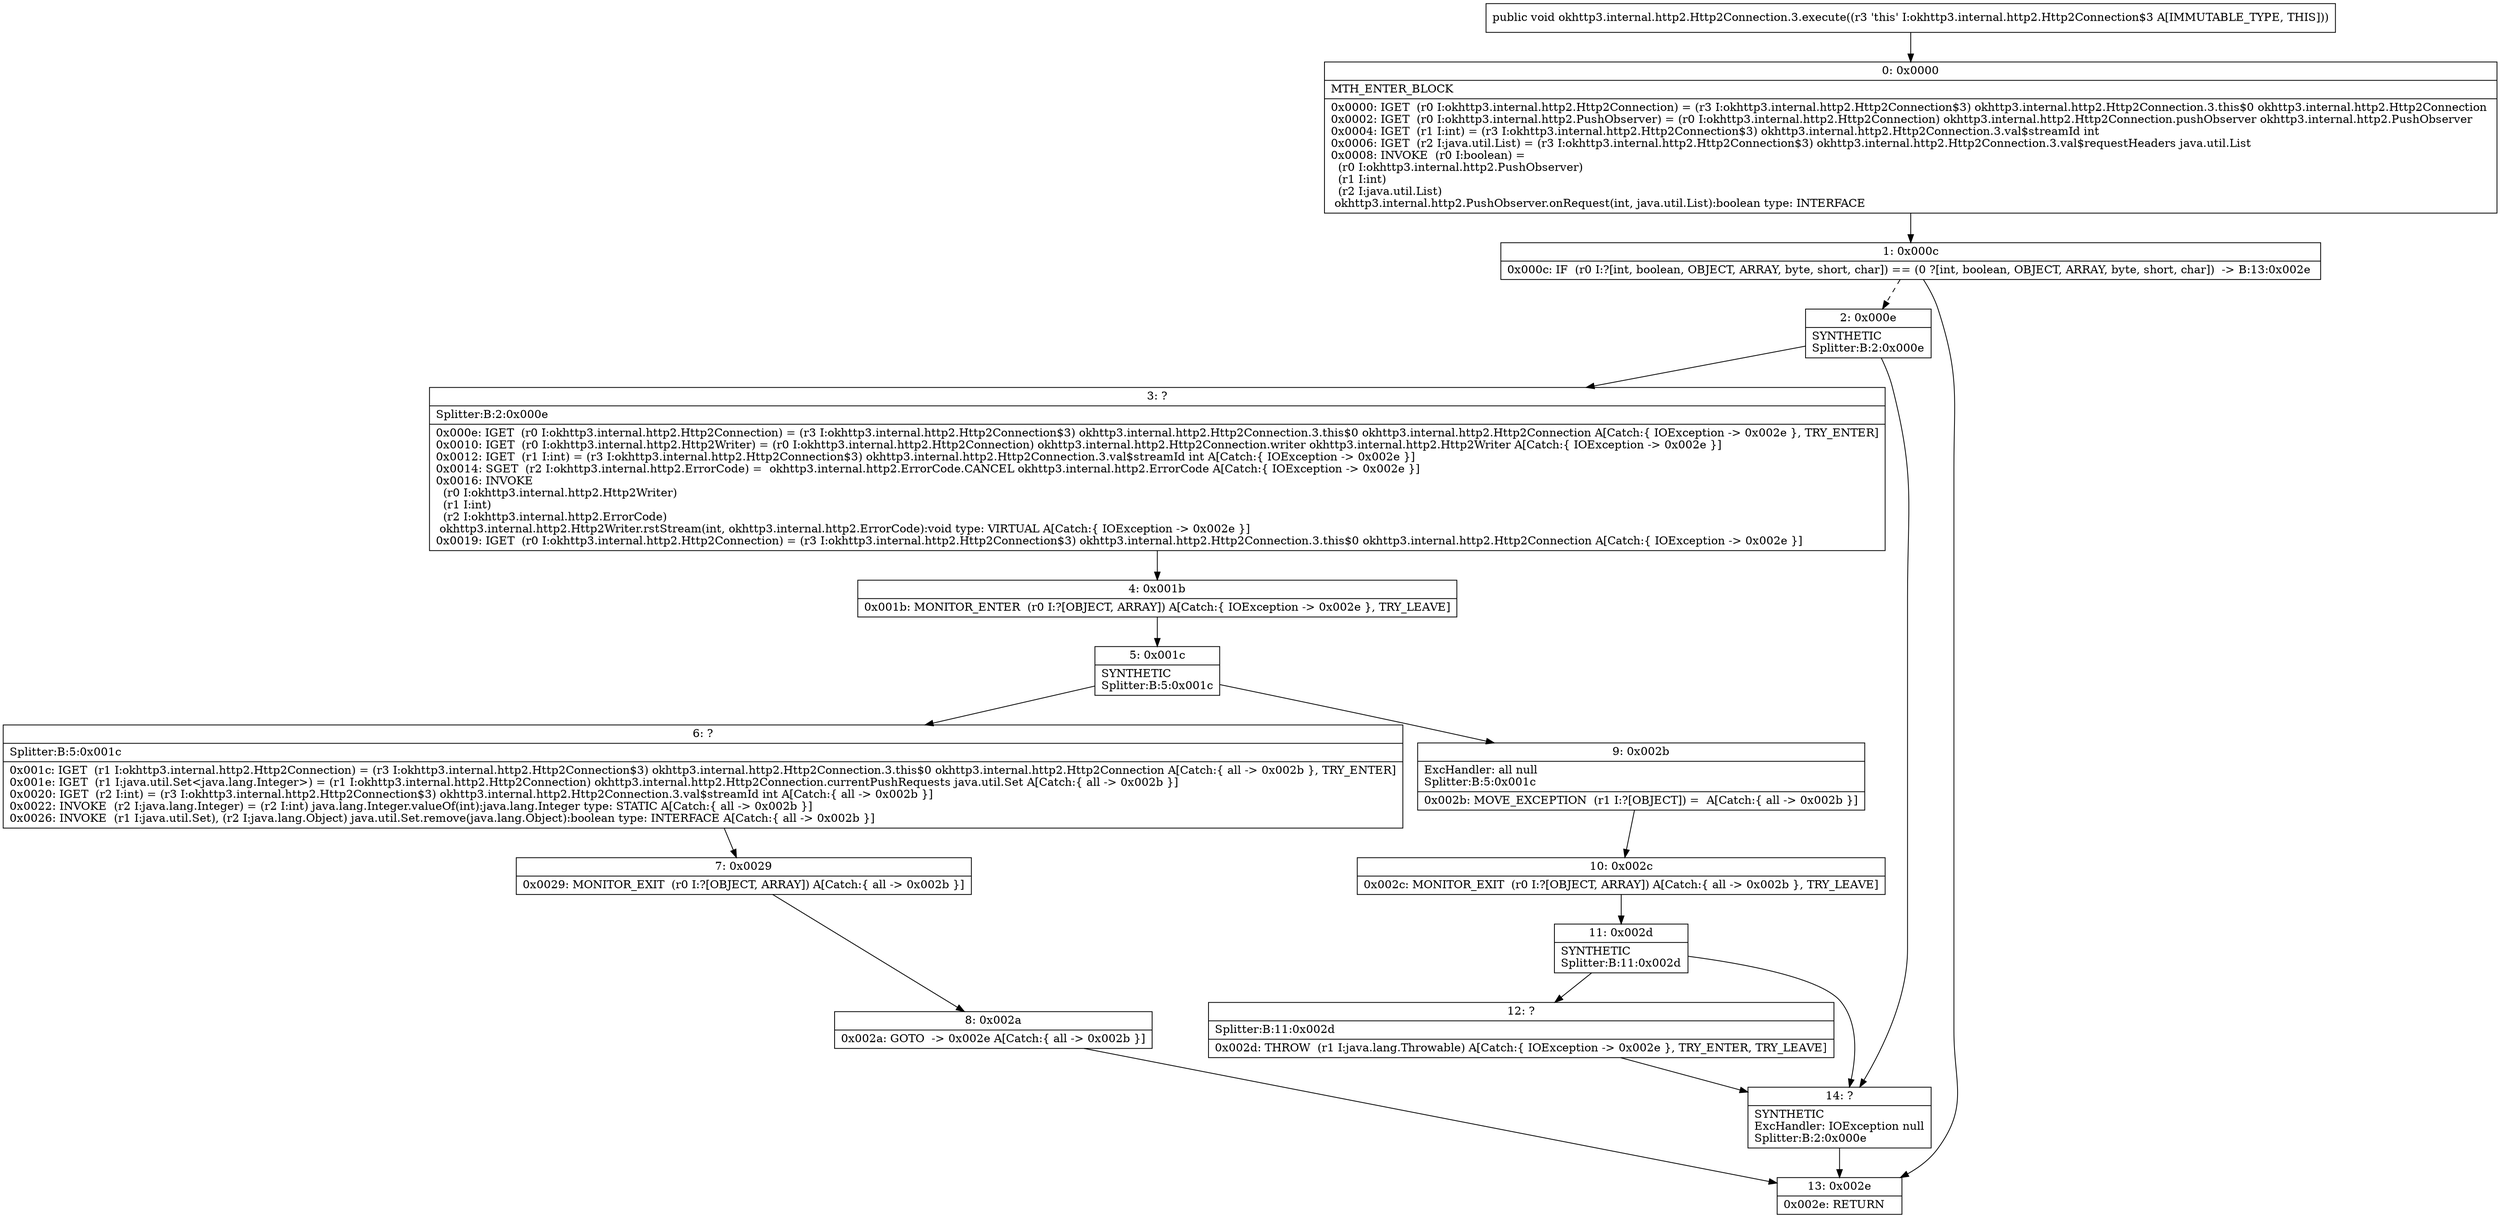 digraph "CFG forokhttp3.internal.http2.Http2Connection.3.execute()V" {
Node_0 [shape=record,label="{0\:\ 0x0000|MTH_ENTER_BLOCK\l|0x0000: IGET  (r0 I:okhttp3.internal.http2.Http2Connection) = (r3 I:okhttp3.internal.http2.Http2Connection$3) okhttp3.internal.http2.Http2Connection.3.this$0 okhttp3.internal.http2.Http2Connection \l0x0002: IGET  (r0 I:okhttp3.internal.http2.PushObserver) = (r0 I:okhttp3.internal.http2.Http2Connection) okhttp3.internal.http2.Http2Connection.pushObserver okhttp3.internal.http2.PushObserver \l0x0004: IGET  (r1 I:int) = (r3 I:okhttp3.internal.http2.Http2Connection$3) okhttp3.internal.http2.Http2Connection.3.val$streamId int \l0x0006: IGET  (r2 I:java.util.List) = (r3 I:okhttp3.internal.http2.Http2Connection$3) okhttp3.internal.http2.Http2Connection.3.val$requestHeaders java.util.List \l0x0008: INVOKE  (r0 I:boolean) = \l  (r0 I:okhttp3.internal.http2.PushObserver)\l  (r1 I:int)\l  (r2 I:java.util.List)\l okhttp3.internal.http2.PushObserver.onRequest(int, java.util.List):boolean type: INTERFACE \l}"];
Node_1 [shape=record,label="{1\:\ 0x000c|0x000c: IF  (r0 I:?[int, boolean, OBJECT, ARRAY, byte, short, char]) == (0 ?[int, boolean, OBJECT, ARRAY, byte, short, char])  \-\> B:13:0x002e \l}"];
Node_2 [shape=record,label="{2\:\ 0x000e|SYNTHETIC\lSplitter:B:2:0x000e\l}"];
Node_3 [shape=record,label="{3\:\ ?|Splitter:B:2:0x000e\l|0x000e: IGET  (r0 I:okhttp3.internal.http2.Http2Connection) = (r3 I:okhttp3.internal.http2.Http2Connection$3) okhttp3.internal.http2.Http2Connection.3.this$0 okhttp3.internal.http2.Http2Connection A[Catch:\{ IOException \-\> 0x002e \}, TRY_ENTER]\l0x0010: IGET  (r0 I:okhttp3.internal.http2.Http2Writer) = (r0 I:okhttp3.internal.http2.Http2Connection) okhttp3.internal.http2.Http2Connection.writer okhttp3.internal.http2.Http2Writer A[Catch:\{ IOException \-\> 0x002e \}]\l0x0012: IGET  (r1 I:int) = (r3 I:okhttp3.internal.http2.Http2Connection$3) okhttp3.internal.http2.Http2Connection.3.val$streamId int A[Catch:\{ IOException \-\> 0x002e \}]\l0x0014: SGET  (r2 I:okhttp3.internal.http2.ErrorCode) =  okhttp3.internal.http2.ErrorCode.CANCEL okhttp3.internal.http2.ErrorCode A[Catch:\{ IOException \-\> 0x002e \}]\l0x0016: INVOKE  \l  (r0 I:okhttp3.internal.http2.Http2Writer)\l  (r1 I:int)\l  (r2 I:okhttp3.internal.http2.ErrorCode)\l okhttp3.internal.http2.Http2Writer.rstStream(int, okhttp3.internal.http2.ErrorCode):void type: VIRTUAL A[Catch:\{ IOException \-\> 0x002e \}]\l0x0019: IGET  (r0 I:okhttp3.internal.http2.Http2Connection) = (r3 I:okhttp3.internal.http2.Http2Connection$3) okhttp3.internal.http2.Http2Connection.3.this$0 okhttp3.internal.http2.Http2Connection A[Catch:\{ IOException \-\> 0x002e \}]\l}"];
Node_4 [shape=record,label="{4\:\ 0x001b|0x001b: MONITOR_ENTER  (r0 I:?[OBJECT, ARRAY]) A[Catch:\{ IOException \-\> 0x002e \}, TRY_LEAVE]\l}"];
Node_5 [shape=record,label="{5\:\ 0x001c|SYNTHETIC\lSplitter:B:5:0x001c\l}"];
Node_6 [shape=record,label="{6\:\ ?|Splitter:B:5:0x001c\l|0x001c: IGET  (r1 I:okhttp3.internal.http2.Http2Connection) = (r3 I:okhttp3.internal.http2.Http2Connection$3) okhttp3.internal.http2.Http2Connection.3.this$0 okhttp3.internal.http2.Http2Connection A[Catch:\{ all \-\> 0x002b \}, TRY_ENTER]\l0x001e: IGET  (r1 I:java.util.Set\<java.lang.Integer\>) = (r1 I:okhttp3.internal.http2.Http2Connection) okhttp3.internal.http2.Http2Connection.currentPushRequests java.util.Set A[Catch:\{ all \-\> 0x002b \}]\l0x0020: IGET  (r2 I:int) = (r3 I:okhttp3.internal.http2.Http2Connection$3) okhttp3.internal.http2.Http2Connection.3.val$streamId int A[Catch:\{ all \-\> 0x002b \}]\l0x0022: INVOKE  (r2 I:java.lang.Integer) = (r2 I:int) java.lang.Integer.valueOf(int):java.lang.Integer type: STATIC A[Catch:\{ all \-\> 0x002b \}]\l0x0026: INVOKE  (r1 I:java.util.Set), (r2 I:java.lang.Object) java.util.Set.remove(java.lang.Object):boolean type: INTERFACE A[Catch:\{ all \-\> 0x002b \}]\l}"];
Node_7 [shape=record,label="{7\:\ 0x0029|0x0029: MONITOR_EXIT  (r0 I:?[OBJECT, ARRAY]) A[Catch:\{ all \-\> 0x002b \}]\l}"];
Node_8 [shape=record,label="{8\:\ 0x002a|0x002a: GOTO  \-\> 0x002e A[Catch:\{ all \-\> 0x002b \}]\l}"];
Node_9 [shape=record,label="{9\:\ 0x002b|ExcHandler: all null\lSplitter:B:5:0x001c\l|0x002b: MOVE_EXCEPTION  (r1 I:?[OBJECT]) =  A[Catch:\{ all \-\> 0x002b \}]\l}"];
Node_10 [shape=record,label="{10\:\ 0x002c|0x002c: MONITOR_EXIT  (r0 I:?[OBJECT, ARRAY]) A[Catch:\{ all \-\> 0x002b \}, TRY_LEAVE]\l}"];
Node_11 [shape=record,label="{11\:\ 0x002d|SYNTHETIC\lSplitter:B:11:0x002d\l}"];
Node_12 [shape=record,label="{12\:\ ?|Splitter:B:11:0x002d\l|0x002d: THROW  (r1 I:java.lang.Throwable) A[Catch:\{ IOException \-\> 0x002e \}, TRY_ENTER, TRY_LEAVE]\l}"];
Node_13 [shape=record,label="{13\:\ 0x002e|0x002e: RETURN   \l}"];
Node_14 [shape=record,label="{14\:\ ?|SYNTHETIC\lExcHandler: IOException null\lSplitter:B:2:0x000e\l}"];
MethodNode[shape=record,label="{public void okhttp3.internal.http2.Http2Connection.3.execute((r3 'this' I:okhttp3.internal.http2.Http2Connection$3 A[IMMUTABLE_TYPE, THIS])) }"];
MethodNode -> Node_0;
Node_0 -> Node_1;
Node_1 -> Node_2[style=dashed];
Node_1 -> Node_13;
Node_2 -> Node_3;
Node_2 -> Node_14;
Node_3 -> Node_4;
Node_4 -> Node_5;
Node_5 -> Node_6;
Node_5 -> Node_9;
Node_6 -> Node_7;
Node_7 -> Node_8;
Node_8 -> Node_13;
Node_9 -> Node_10;
Node_10 -> Node_11;
Node_11 -> Node_12;
Node_11 -> Node_14;
Node_12 -> Node_14;
Node_14 -> Node_13;
}


